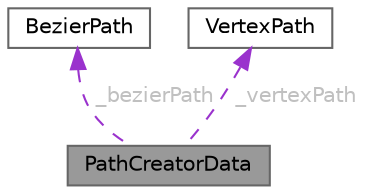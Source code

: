 digraph "PathCreatorData"
{
 // LATEX_PDF_SIZE
  bgcolor="transparent";
  edge [fontname=Helvetica,fontsize=10,labelfontname=Helvetica,labelfontsize=10];
  node [fontname=Helvetica,fontsize=10,shape=box,height=0.2,width=0.4];
  Node1 [id="Node000001",label="PathCreatorData",height=0.2,width=0.4,color="gray40", fillcolor="grey60", style="filled", fontcolor="black",tooltip="Stores state data for the path creator editor."];
  Node2 -> Node1 [id="edge5_Node000001_Node000002",dir="back",color="darkorchid3",style="dashed",tooltip=" ",label=" _bezierPath",fontcolor="grey" ];
  Node2 [id="Node000002",label="BezierPath",height=0.2,width=0.4,color="gray40", fillcolor="white", style="filled",URL="$class_path_creation_1_1_bezier_path.html",tooltip=" "];
  Node3 -> Node1 [id="edge6_Node000001_Node000003",dir="back",color="darkorchid3",style="dashed",tooltip=" ",label=" _vertexPath",fontcolor="grey" ];
  Node3 [id="Node000003",label="VertexPath",height=0.2,width=0.4,color="gray40", fillcolor="white", style="filled",URL="$class_path_creation_1_1_vertex_path.html",tooltip=" "];
}
